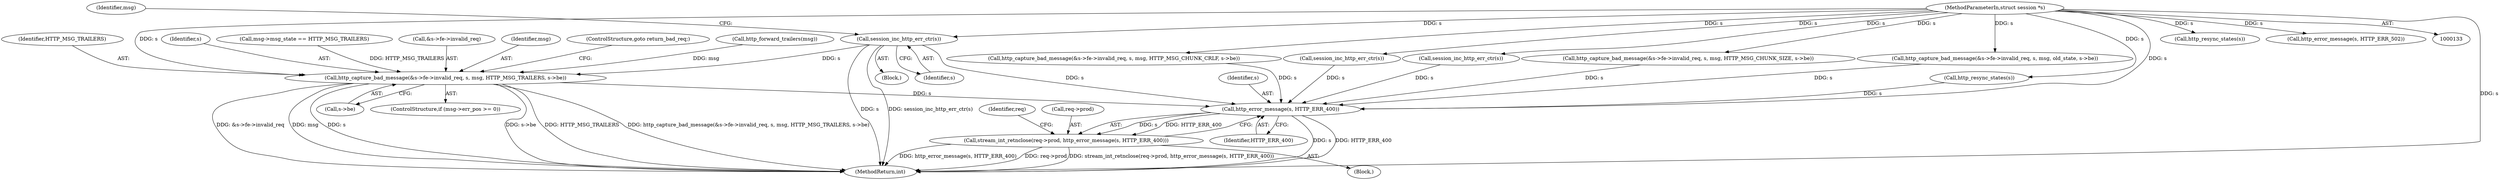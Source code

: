 digraph "0_haproxy_b4d05093bc89f71377230228007e69a1434c1a0c_0@pointer" {
"1000471" [label="(Call,session_inc_http_err_ctr(s))"];
"1000134" [label="(MethodParameterIn,struct session *s)"];
"1000479" [label="(Call,http_capture_bad_message(&s->fe->invalid_req, s, msg, HTTP_MSG_TRAILERS, s->be))"];
"1000835" [label="(Call,http_error_message(s, HTTP_ERR_400))"];
"1000831" [label="(Call,stream_int_retnclose(req->prod, http_error_message(s, HTTP_ERR_400)))"];
"1000433" [label="(Call,http_capture_bad_message(&s->fe->invalid_req, s, msg, HTTP_MSG_CHUNK_CRLF, s->be))"];
"1000837" [label="(Identifier,HTTP_ERR_400)"];
"1000479" [label="(Call,http_capture_bad_message(&s->fe->invalid_req, s, msg, HTTP_MSG_TRAILERS, s->be))"];
"1000471" [label="(Call,session_inc_http_err_ctr(s))"];
"1000835" [label="(Call,http_error_message(s, HTTP_ERR_400))"];
"1000476" [label="(Identifier,msg)"];
"1000486" [label="(Identifier,s)"];
"1000197" [label="(Call,http_resync_states(s))"];
"1000425" [label="(Call,session_inc_http_err_ctr(s))"];
"1000449" [label="(Call,msg->msg_state == HTTP_MSG_TRAILERS)"];
"1000836" [label="(Identifier,s)"];
"1000840" [label="(Identifier,req)"];
"1000480" [label="(Call,&s->fe->invalid_req)"];
"1000379" [label="(Call,session_inc_http_err_ctr(s))"];
"1000387" [label="(Call,http_capture_bad_message(&s->fe->invalid_req, s, msg, HTTP_MSG_CHUNK_SIZE, s->be))"];
"1001006" [label="(MethodReturn,int)"];
"1000487" [label="(Identifier,msg)"];
"1000831" [label="(Call,stream_int_retnclose(req->prod, http_error_message(s, HTTP_ERR_400)))"];
"1000489" [label="(Call,s->be)"];
"1000825" [label="(Block,)"];
"1000470" [label="(Block,)"];
"1000492" [label="(ControlStructure,goto return_bad_req;)"];
"1000472" [label="(Identifier,s)"];
"1000458" [label="(Call,http_forward_trailers(msg))"];
"1000134" [label="(MethodParameterIn,struct session *s)"];
"1000832" [label="(Call,req->prod)"];
"1000574" [label="(Call,http_capture_bad_message(&s->fe->invalid_req, s, msg, old_state, s->be))"];
"1000920" [label="(Call,http_error_message(s, HTTP_ERR_502))"];
"1000473" [label="(ControlStructure,if (msg->err_pos >= 0))"];
"1000549" [label="(Call,http_resync_states(s))"];
"1000488" [label="(Identifier,HTTP_MSG_TRAILERS)"];
"1000471" -> "1000470"  [label="AST: "];
"1000471" -> "1000472"  [label="CFG: "];
"1000472" -> "1000471"  [label="AST: "];
"1000476" -> "1000471"  [label="CFG: "];
"1000471" -> "1001006"  [label="DDG: s"];
"1000471" -> "1001006"  [label="DDG: session_inc_http_err_ctr(s)"];
"1000134" -> "1000471"  [label="DDG: s"];
"1000471" -> "1000479"  [label="DDG: s"];
"1000471" -> "1000835"  [label="DDG: s"];
"1000134" -> "1000133"  [label="AST: "];
"1000134" -> "1001006"  [label="DDG: s"];
"1000134" -> "1000197"  [label="DDG: s"];
"1000134" -> "1000379"  [label="DDG: s"];
"1000134" -> "1000387"  [label="DDG: s"];
"1000134" -> "1000425"  [label="DDG: s"];
"1000134" -> "1000433"  [label="DDG: s"];
"1000134" -> "1000479"  [label="DDG: s"];
"1000134" -> "1000549"  [label="DDG: s"];
"1000134" -> "1000574"  [label="DDG: s"];
"1000134" -> "1000835"  [label="DDG: s"];
"1000134" -> "1000920"  [label="DDG: s"];
"1000479" -> "1000473"  [label="AST: "];
"1000479" -> "1000489"  [label="CFG: "];
"1000480" -> "1000479"  [label="AST: "];
"1000486" -> "1000479"  [label="AST: "];
"1000487" -> "1000479"  [label="AST: "];
"1000488" -> "1000479"  [label="AST: "];
"1000489" -> "1000479"  [label="AST: "];
"1000492" -> "1000479"  [label="CFG: "];
"1000479" -> "1001006"  [label="DDG: s"];
"1000479" -> "1001006"  [label="DDG: s->be"];
"1000479" -> "1001006"  [label="DDG: HTTP_MSG_TRAILERS"];
"1000479" -> "1001006"  [label="DDG: http_capture_bad_message(&s->fe->invalid_req, s, msg, HTTP_MSG_TRAILERS, s->be)"];
"1000479" -> "1001006"  [label="DDG: &s->fe->invalid_req"];
"1000479" -> "1001006"  [label="DDG: msg"];
"1000458" -> "1000479"  [label="DDG: msg"];
"1000449" -> "1000479"  [label="DDG: HTTP_MSG_TRAILERS"];
"1000479" -> "1000835"  [label="DDG: s"];
"1000835" -> "1000831"  [label="AST: "];
"1000835" -> "1000837"  [label="CFG: "];
"1000836" -> "1000835"  [label="AST: "];
"1000837" -> "1000835"  [label="AST: "];
"1000831" -> "1000835"  [label="CFG: "];
"1000835" -> "1001006"  [label="DDG: s"];
"1000835" -> "1001006"  [label="DDG: HTTP_ERR_400"];
"1000835" -> "1000831"  [label="DDG: s"];
"1000835" -> "1000831"  [label="DDG: HTTP_ERR_400"];
"1000549" -> "1000835"  [label="DDG: s"];
"1000387" -> "1000835"  [label="DDG: s"];
"1000433" -> "1000835"  [label="DDG: s"];
"1000574" -> "1000835"  [label="DDG: s"];
"1000379" -> "1000835"  [label="DDG: s"];
"1000425" -> "1000835"  [label="DDG: s"];
"1000831" -> "1000825"  [label="AST: "];
"1000832" -> "1000831"  [label="AST: "];
"1000840" -> "1000831"  [label="CFG: "];
"1000831" -> "1001006"  [label="DDG: http_error_message(s, HTTP_ERR_400)"];
"1000831" -> "1001006"  [label="DDG: req->prod"];
"1000831" -> "1001006"  [label="DDG: stream_int_retnclose(req->prod, http_error_message(s, HTTP_ERR_400))"];
}
